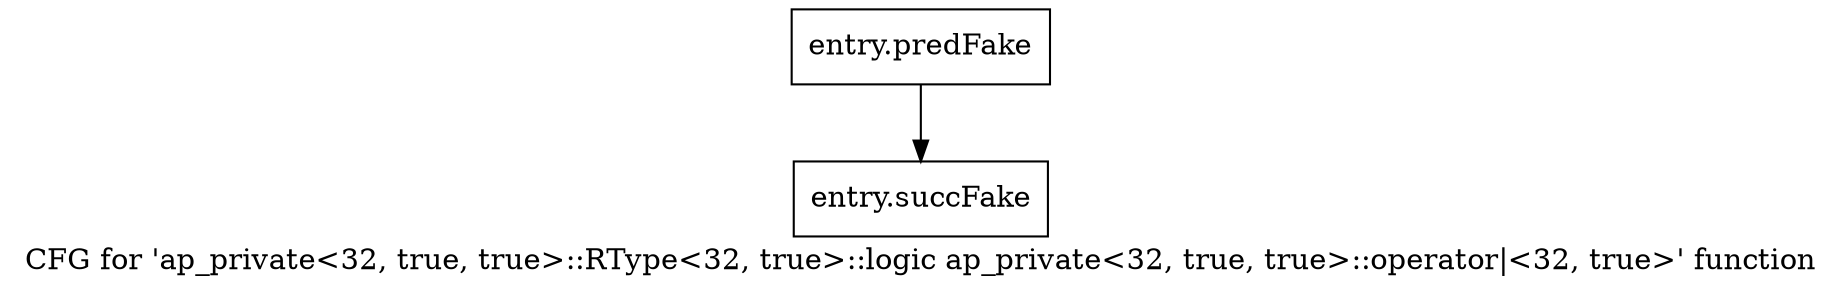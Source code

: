 digraph "CFG for 'ap_private\<32, true, true\>::RType\<32, true\>::logic ap_private\<32, true, true\>::operator\|\<32, true\>' function" {
	label="CFG for 'ap_private\<32, true, true\>::RType\<32, true\>::logic ap_private\<32, true, true\>::operator\|\<32, true\>' function";

	Node0x58aa8a0 [shape=record,filename="",linenumber="",label="{entry.predFake}"];
	Node0x58aa8a0 -> Node0x5ab7630[ callList="" memoryops="" filename="/home/omerfaruk/tools/Xilinx/Vitis_HLS/2023.2/include/etc/ap_private.h" execusionnum="2"];
	Node0x5ab7630 [shape=record,filename="/home/omerfaruk/tools/Xilinx/Vitis_HLS/2023.2/include/etc/ap_private.h",linenumber="2025",label="{entry.succFake}"];
}
